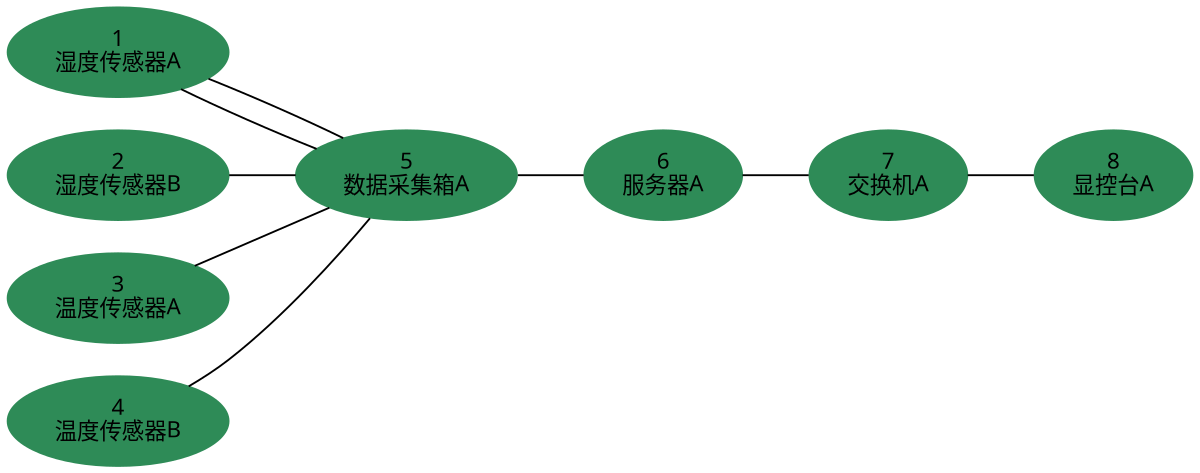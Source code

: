 graph qing{
	rankdir = LR;
graph [bgcolor = transparent,autosize=false, size="8.0, 10"]
	node [shape = "ellipse", style = "filled", color = "#2E8B57", fontname = "FangSong", fontsize = "12"];
	1[label = "1\n湿度传感器A"];
	5[label = "5\n数据采集箱A"];
	1--5;
	1[label = "1\n湿度传感器A"];
	5[label = "5\n数据采集箱A"];
	1--5;
	2[label = "2\n湿度传感器B"];
	5[label = "5\n数据采集箱A"];
	2--5;
	3[label = "3\n温度传感器A"];
	5[label = "5\n数据采集箱A"];
	3--5;
	4[label = "4\n温度传感器B"];
	5[label = "5\n数据采集箱A"];
	4--5;
	5[label = "5\n数据采集箱A"];
	6[label = "6\n服务器A"];
	5--6;
	6[label = "6\n服务器A"];
	7[label = "7\n交换机A"];
	6--7;
	7[label = "7\n交换机A"];
	8[label = "8\n显控台A"];
	7--8;
	8[label = "8\n显控台A"];
}
